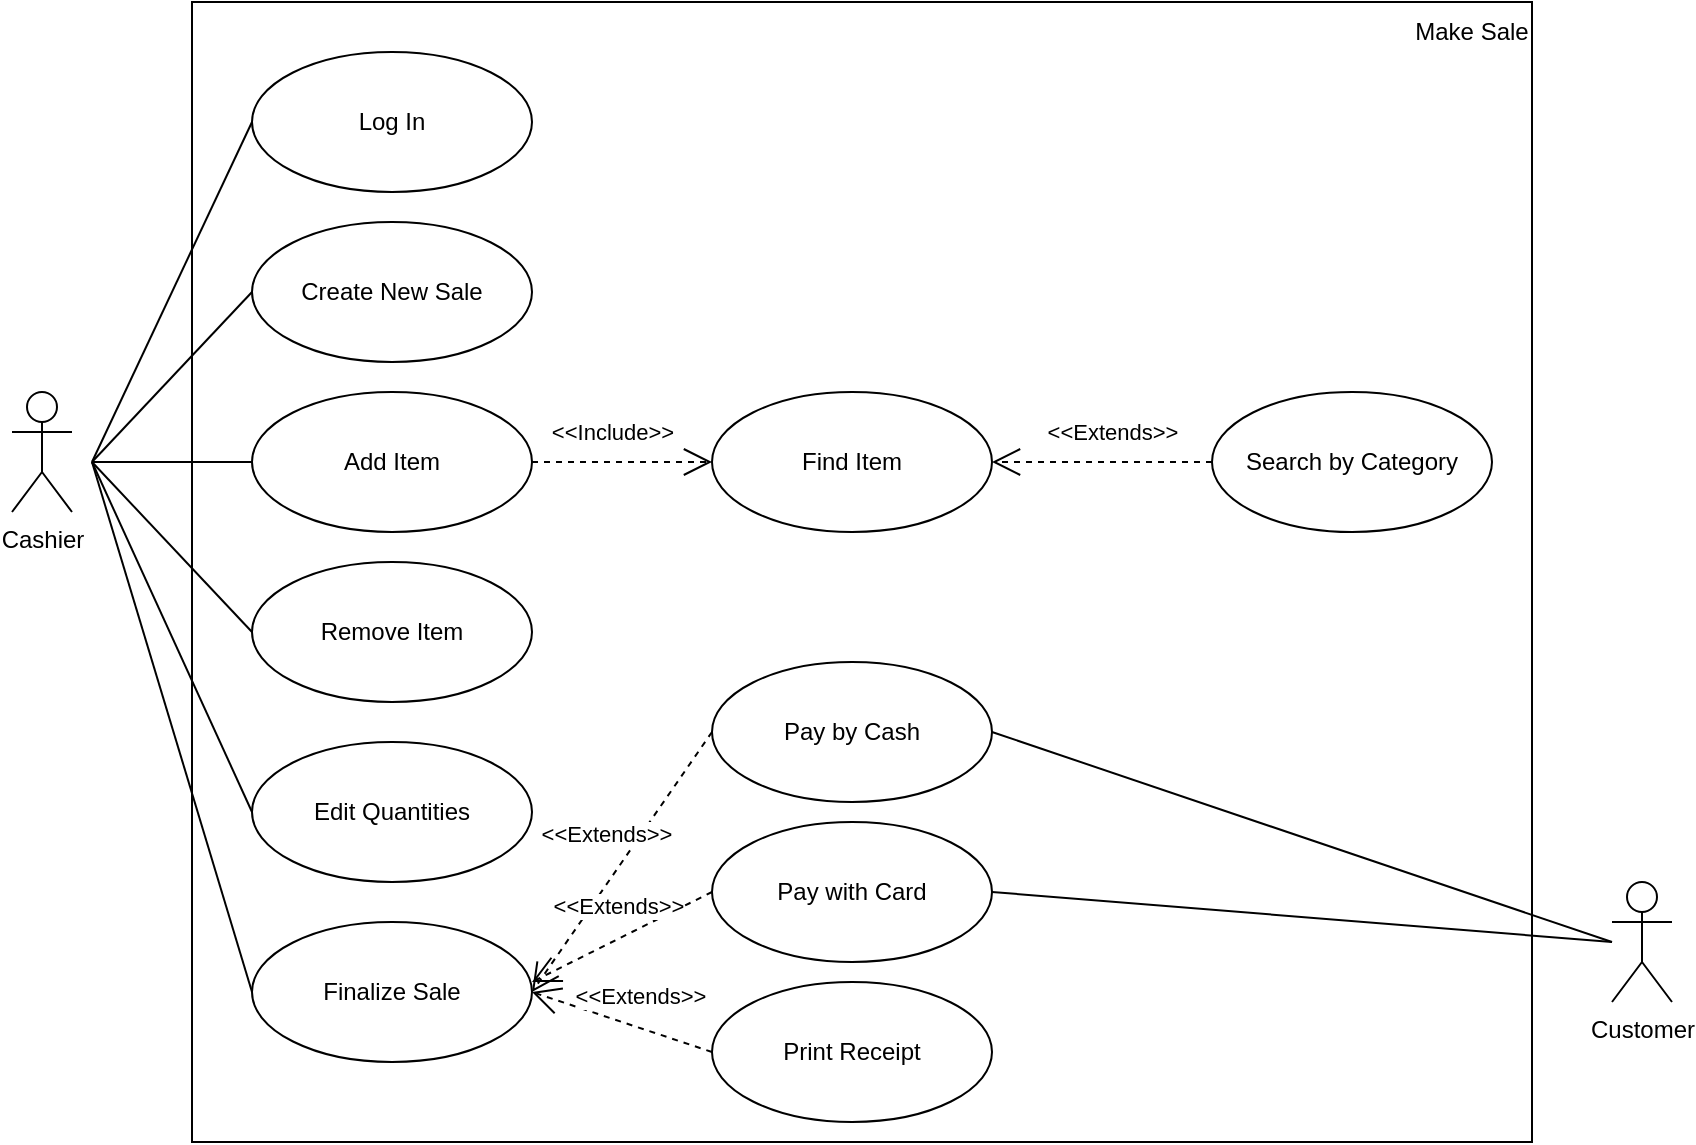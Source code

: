 <mxfile version="15.5.5" type="device"><diagram id="BFTLL5MuFyuEVgLWLtmU" name="Page-1"><mxGraphModel dx="2031" dy="1089" grid="1" gridSize="10" guides="1" tooltips="1" connect="1" arrows="1" fold="1" page="1" pageScale="1" pageWidth="850" pageHeight="1100" math="0" shadow="0"><root><mxCell id="0"/><mxCell id="1" parent="0"/><mxCell id="68M4-94mMFn0Xj6P1t7D-23" value="" style="rounded=0;whiteSpace=wrap;html=1;fillColor=none;" vertex="1" parent="1"><mxGeometry x="170" y="50" width="670" height="570" as="geometry"/></mxCell><mxCell id="68M4-94mMFn0Xj6P1t7D-1" value="Cashier" style="shape=umlActor;verticalLabelPosition=bottom;verticalAlign=top;html=1;" vertex="1" parent="1"><mxGeometry x="80" y="245" width="30" height="60" as="geometry"/></mxCell><mxCell id="68M4-94mMFn0Xj6P1t7D-2" value="" style="endArrow=none;html=1;rounded=0;entryX=0;entryY=0.5;entryDx=0;entryDy=0;" edge="1" parent="1" target="68M4-94mMFn0Xj6P1t7D-3"><mxGeometry width="50" height="50" relative="1" as="geometry"><mxPoint x="120" y="280" as="sourcePoint"/><mxPoint x="280" y="240" as="targetPoint"/></mxGeometry></mxCell><mxCell id="68M4-94mMFn0Xj6P1t7D-3" value="Add Item" style="ellipse;whiteSpace=wrap;html=1;" vertex="1" parent="1"><mxGeometry x="200" y="245" width="140" height="70" as="geometry"/></mxCell><mxCell id="68M4-94mMFn0Xj6P1t7D-4" value="Find Item" style="ellipse;whiteSpace=wrap;html=1;" vertex="1" parent="1"><mxGeometry x="430" y="245" width="140" height="70" as="geometry"/></mxCell><mxCell id="68M4-94mMFn0Xj6P1t7D-5" value="Remove Item" style="ellipse;whiteSpace=wrap;html=1;" vertex="1" parent="1"><mxGeometry x="200" y="330" width="140" height="70" as="geometry"/></mxCell><mxCell id="68M4-94mMFn0Xj6P1t7D-9" value="&amp;lt;&amp;lt;Include&amp;gt;&amp;gt;" style="endArrow=open;endSize=12;dashed=1;html=1;rounded=0;exitX=1;exitY=0.5;exitDx=0;exitDy=0;entryX=0;entryY=0.5;entryDx=0;entryDy=0;" edge="1" parent="1" source="68M4-94mMFn0Xj6P1t7D-3" target="68M4-94mMFn0Xj6P1t7D-4"><mxGeometry x="-0.111" y="15" width="160" relative="1" as="geometry"><mxPoint x="290" y="250" as="sourcePoint"/><mxPoint x="450" y="250" as="targetPoint"/><mxPoint as="offset"/></mxGeometry></mxCell><mxCell id="68M4-94mMFn0Xj6P1t7D-10" value="Edit Quantities" style="ellipse;whiteSpace=wrap;html=1;" vertex="1" parent="1"><mxGeometry x="200" y="420" width="140" height="70" as="geometry"/></mxCell><mxCell id="68M4-94mMFn0Xj6P1t7D-11" value="Search by Category" style="ellipse;whiteSpace=wrap;html=1;" vertex="1" parent="1"><mxGeometry x="680" y="245" width="140" height="70" as="geometry"/></mxCell><mxCell id="68M4-94mMFn0Xj6P1t7D-12" value="&amp;lt;&amp;lt;Extends&amp;gt;&amp;gt;" style="endArrow=open;endSize=12;dashed=1;html=1;rounded=0;exitX=0;exitY=0.5;exitDx=0;exitDy=0;entryX=1;entryY=0.5;entryDx=0;entryDy=0;" edge="1" parent="1" source="68M4-94mMFn0Xj6P1t7D-11" target="68M4-94mMFn0Xj6P1t7D-4"><mxGeometry x="-0.091" y="-15" width="160" relative="1" as="geometry"><mxPoint x="360.0" y="275" as="sourcePoint"/><mxPoint x="440" y="275" as="targetPoint"/><mxPoint as="offset"/></mxGeometry></mxCell><mxCell id="68M4-94mMFn0Xj6P1t7D-13" value="Log In" style="ellipse;whiteSpace=wrap;html=1;" vertex="1" parent="1"><mxGeometry x="200" y="75" width="140" height="70" as="geometry"/></mxCell><mxCell id="68M4-94mMFn0Xj6P1t7D-14" value="" style="endArrow=none;html=1;rounded=0;entryX=0;entryY=0.5;entryDx=0;entryDy=0;" edge="1" parent="1" target="68M4-94mMFn0Xj6P1t7D-13"><mxGeometry width="50" height="50" relative="1" as="geometry"><mxPoint x="120" y="280" as="sourcePoint"/><mxPoint x="241.167" y="215.076" as="targetPoint"/></mxGeometry></mxCell><mxCell id="68M4-94mMFn0Xj6P1t7D-15" value="" style="endArrow=none;html=1;rounded=0;entryX=0;entryY=0.5;entryDx=0;entryDy=0;" edge="1" parent="1" target="68M4-94mMFn0Xj6P1t7D-10"><mxGeometry width="50" height="50" relative="1" as="geometry"><mxPoint x="120" y="280" as="sourcePoint"/><mxPoint x="220" y="190" as="targetPoint"/></mxGeometry></mxCell><mxCell id="68M4-94mMFn0Xj6P1t7D-16" value="" style="endArrow=none;html=1;rounded=0;entryX=0;entryY=0.5;entryDx=0;entryDy=0;" edge="1" parent="1" target="68M4-94mMFn0Xj6P1t7D-5"><mxGeometry width="50" height="50" relative="1" as="geometry"><mxPoint x="120" y="280" as="sourcePoint"/><mxPoint x="220" y="290" as="targetPoint"/></mxGeometry></mxCell><mxCell id="68M4-94mMFn0Xj6P1t7D-17" value="Create New Sale" style="ellipse;whiteSpace=wrap;html=1;" vertex="1" parent="1"><mxGeometry x="200" y="160" width="140" height="70" as="geometry"/></mxCell><mxCell id="68M4-94mMFn0Xj6P1t7D-18" value="" style="endArrow=none;html=1;rounded=0;entryX=0;entryY=0.5;entryDx=0;entryDy=0;" edge="1" parent="1" target="68M4-94mMFn0Xj6P1t7D-17"><mxGeometry width="50" height="50" relative="1" as="geometry"><mxPoint x="120" y="280" as="sourcePoint"/><mxPoint x="210" y="120" as="targetPoint"/></mxGeometry></mxCell><mxCell id="68M4-94mMFn0Xj6P1t7D-19" value="Finalize Sale" style="ellipse;whiteSpace=wrap;html=1;" vertex="1" parent="1"><mxGeometry x="200" y="510" width="140" height="70" as="geometry"/></mxCell><mxCell id="68M4-94mMFn0Xj6P1t7D-20" value="" style="endArrow=none;html=1;rounded=0;entryX=0;entryY=0.5;entryDx=0;entryDy=0;" edge="1" parent="1" target="68M4-94mMFn0Xj6P1t7D-19"><mxGeometry width="50" height="50" relative="1" as="geometry"><mxPoint x="120" y="280" as="sourcePoint"/><mxPoint x="210" y="465" as="targetPoint"/></mxGeometry></mxCell><mxCell id="68M4-94mMFn0Xj6P1t7D-21" value="Pay by Cash" style="ellipse;whiteSpace=wrap;html=1;" vertex="1" parent="1"><mxGeometry x="430" y="380" width="140" height="70" as="geometry"/></mxCell><mxCell id="68M4-94mMFn0Xj6P1t7D-22" value="&amp;lt;&amp;lt;Extends&amp;gt;&amp;gt;" style="endArrow=open;endSize=12;dashed=1;html=1;rounded=0;exitX=0;exitY=0.5;exitDx=0;exitDy=0;entryX=1;entryY=0.5;entryDx=0;entryDy=0;" edge="1" source="68M4-94mMFn0Xj6P1t7D-21" parent="1"><mxGeometry x="-0.091" y="-15" width="160" relative="1" as="geometry"><mxPoint x="130.0" y="540" as="sourcePoint"/><mxPoint x="340" y="545" as="targetPoint"/><mxPoint as="offset"/></mxGeometry></mxCell><mxCell id="68M4-94mMFn0Xj6P1t7D-24" value="Make Sale" style="text;html=1;strokeColor=none;fillColor=none;align=center;verticalAlign=middle;whiteSpace=wrap;rounded=0;" vertex="1" parent="1"><mxGeometry x="780" y="50" width="60" height="30" as="geometry"/></mxCell><mxCell id="68M4-94mMFn0Xj6P1t7D-25" value="Pay with Card" style="ellipse;whiteSpace=wrap;html=1;" vertex="1" parent="1"><mxGeometry x="430" y="460" width="140" height="70" as="geometry"/></mxCell><mxCell id="68M4-94mMFn0Xj6P1t7D-26" value="&amp;lt;&amp;lt;Extends&amp;gt;&amp;gt;" style="endArrow=open;endSize=12;dashed=1;html=1;rounded=0;exitX=0;exitY=0.5;exitDx=0;exitDy=0;" edge="1" source="68M4-94mMFn0Xj6P1t7D-25" parent="1"><mxGeometry x="-0.091" y="-15" width="160" relative="1" as="geometry"><mxPoint x="130.0" y="627.5" as="sourcePoint"/><mxPoint x="340" y="540" as="targetPoint"/><mxPoint as="offset"/></mxGeometry></mxCell><mxCell id="68M4-94mMFn0Xj6P1t7D-27" value="Print Receipt" style="ellipse;whiteSpace=wrap;html=1;" vertex="1" parent="1"><mxGeometry x="430" y="540" width="140" height="70" as="geometry"/></mxCell><mxCell id="68M4-94mMFn0Xj6P1t7D-28" value="&amp;lt;&amp;lt;Extends&amp;gt;&amp;gt;" style="endArrow=open;endSize=12;dashed=1;html=1;rounded=0;exitX=0;exitY=0.5;exitDx=0;exitDy=0;entryX=1;entryY=0.5;entryDx=0;entryDy=0;" edge="1" parent="1" source="68M4-94mMFn0Xj6P1t7D-27" target="68M4-94mMFn0Xj6P1t7D-19"><mxGeometry x="-0.091" y="-15" width="160" relative="1" as="geometry"><mxPoint x="440" y="495" as="sourcePoint"/><mxPoint x="350" y="550" as="targetPoint"/><mxPoint as="offset"/></mxGeometry></mxCell><mxCell id="68M4-94mMFn0Xj6P1t7D-29" value="Customer" style="shape=umlActor;verticalLabelPosition=bottom;verticalAlign=top;html=1;" vertex="1" parent="1"><mxGeometry x="880" y="490" width="30" height="60" as="geometry"/></mxCell><mxCell id="68M4-94mMFn0Xj6P1t7D-30" value="" style="endArrow=none;html=1;rounded=0;exitX=1;exitY=0.5;exitDx=0;exitDy=0;" edge="1" parent="1" source="68M4-94mMFn0Xj6P1t7D-21"><mxGeometry width="50" height="50" relative="1" as="geometry"><mxPoint x="130" y="290" as="sourcePoint"/><mxPoint x="880" y="520" as="targetPoint"/></mxGeometry></mxCell><mxCell id="68M4-94mMFn0Xj6P1t7D-31" value="" style="endArrow=none;html=1;rounded=0;exitX=1;exitY=0.5;exitDx=0;exitDy=0;" edge="1" parent="1" source="68M4-94mMFn0Xj6P1t7D-25"><mxGeometry width="50" height="50" relative="1" as="geometry"><mxPoint x="580" y="572.5" as="sourcePoint"/><mxPoint x="880" y="520" as="targetPoint"/></mxGeometry></mxCell></root></mxGraphModel></diagram></mxfile>